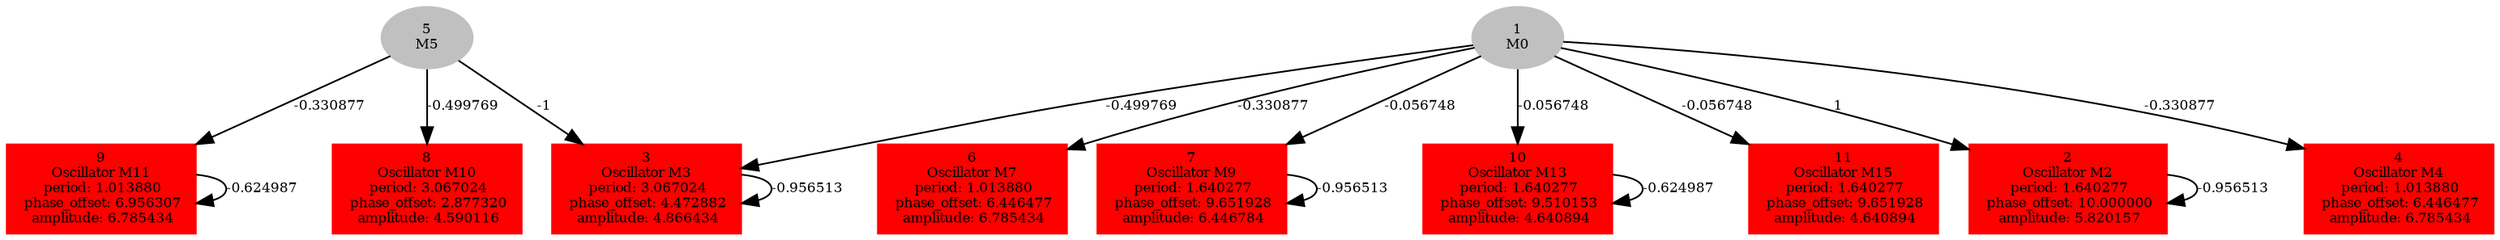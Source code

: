  digraph g{ forcelabels=true;
1[label=<1<BR/>M0>,color="grey",style=filled,fontsize=8];
2 [label=<2<BR />Oscillator M2<BR /> period: 1.640277<BR /> phase_offset: 10.000000<BR /> amplitude: 5.820157>, shape=box,color=red,style=filled,fontsize=8];3 [label=<3<BR />Oscillator M3<BR /> period: 3.067024<BR /> phase_offset: 4.472882<BR /> amplitude: 4.866434>, shape=box,color=red,style=filled,fontsize=8];4 [label=<4<BR />Oscillator M4<BR /> period: 1.013880<BR /> phase_offset: 6.446477<BR /> amplitude: 6.785434>, shape=box,color=red,style=filled,fontsize=8];5[label=<5<BR/>M5>,color="grey",style=filled,fontsize=8];
6 [label=<6<BR />Oscillator M7<BR /> period: 1.013880<BR /> phase_offset: 6.446477<BR /> amplitude: 6.785434>, shape=box,color=red,style=filled,fontsize=8];7 [label=<7<BR />Oscillator M9<BR /> period: 1.640277<BR /> phase_offset: 9.651928<BR /> amplitude: 6.446784>, shape=box,color=red,style=filled,fontsize=8];8 [label=<8<BR />Oscillator M10<BR /> period: 3.067024<BR /> phase_offset: 2.877320<BR /> amplitude: 4.590116>, shape=box,color=red,style=filled,fontsize=8];9 [label=<9<BR />Oscillator M11<BR /> period: 1.013880<BR /> phase_offset: 6.956307<BR /> amplitude: 6.785434>, shape=box,color=red,style=filled,fontsize=8];10 [label=<10<BR />Oscillator M13<BR /> period: 1.640277<BR /> phase_offset: 9.510153<BR /> amplitude: 4.640894>, shape=box,color=red,style=filled,fontsize=8];11 [label=<11<BR />Oscillator M15<BR /> period: 1.640277<BR /> phase_offset: 9.651928<BR /> amplitude: 4.640894>, shape=box,color=red,style=filled,fontsize=8];1 -> 2[label="1 ",fontsize="8"];
1 -> 3[label="-0.499769 ",fontsize="8"];
1 -> 4[label="-0.330877 ",fontsize="8"];
1 -> 6[label="-0.330877 ",fontsize="8"];
1 -> 7[label="-0.056748 ",fontsize="8"];
1 -> 10[label="-0.056748 ",fontsize="8"];
1 -> 11[label="-0.056748 ",fontsize="8"];
2 -> 2[label="-0.956513 ",fontsize="8"];
3 -> 3[label="-0.956513 ",fontsize="8"];
5 -> 3[label="-1 ",fontsize="8"];
5 -> 8[label="-0.499769 ",fontsize="8"];
5 -> 9[label="-0.330877 ",fontsize="8"];
7 -> 7[label="-0.956513 ",fontsize="8"];
9 -> 9[label="-0.624987 ",fontsize="8"];
10 -> 10[label="-0.624987 ",fontsize="8"];
 }
